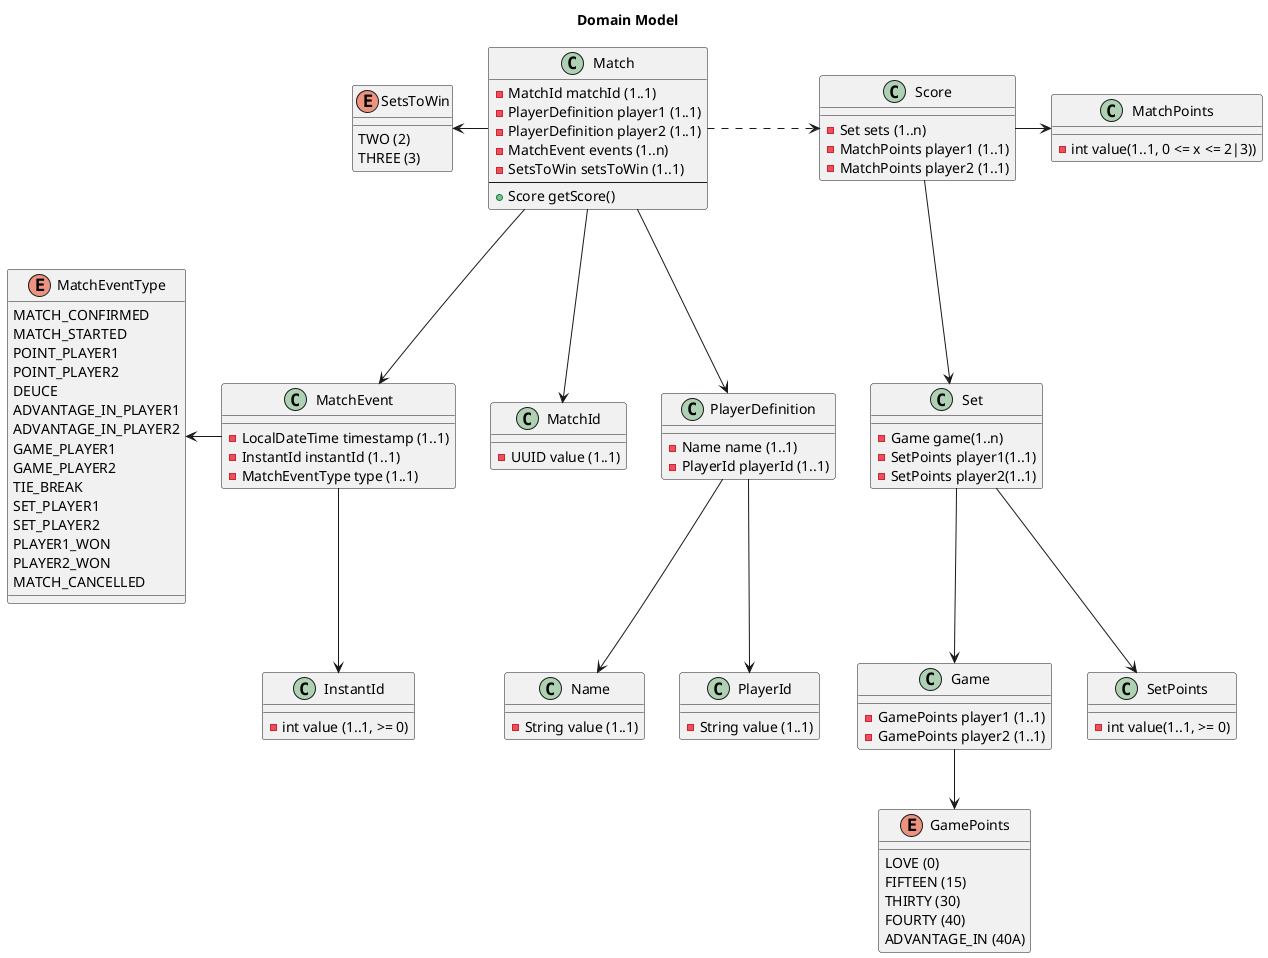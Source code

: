 @startuml

title Domain Model

class Match {
  -MatchId matchId (1..1)
  -PlayerDefinition player1 (1..1)
  -PlayerDefinition player2 (1..1)
  -MatchEvent events (1..n)
  -SetsToWin setsToWin (1..1)
  --
  +Score getScore()
}

class MatchId {
    -UUID value (1..1)
}

enum SetsToWin {
    TWO (2)
    THREE (3)
}

class MatchEvent {
    -LocalDateTime timestamp (1..1)
    -InstantId instantId (1..1)
    -MatchEventType type (1..1)
}

enum MatchEventType {
    MATCH_CONFIRMED
    MATCH_STARTED
    POINT_PLAYER1
    POINT_PLAYER2
    DEUCE
    ADVANTAGE_IN_PLAYER1
    ADVANTAGE_IN_PLAYER2
    GAME_PLAYER1
    GAME_PLAYER2
    TIE_BREAK
    SET_PLAYER1
    SET_PLAYER2
    PLAYER1_WON
    PLAYER2_WON
    MATCH_CANCELLED
}

class Score {
    -Set sets (1..n)
    -MatchPoints player1 (1..1)
    -MatchPoints player2 (1..1)
}

class MatchPoints {
    -int value(1..1, 0 <= x <= 2|3))
}

class Game {
    -GamePoints player1 (1..1)
    -GamePoints player2 (1..1)
}

enum GamePoints {
    LOVE (0)
    FIFTEEN (15)
    THIRTY (30)
    FOURTY (40)
    ADVANTAGE_IN (40A)
}

class Set {
    -Game game(1..n)
    -SetPoints player1(1..1)
    -SetPoints player2(1..1)
}

class SetPoints {
    -int value(1..1, >= 0)
}

class PlayerDefinition {
    -Name name (1..1)
    -PlayerId playerId (1..1)
}

class Name {
    -String value (1..1)
}

class PlayerId {
    -String value (1..1)
}

class InstantId {
    -int value (1..1, >= 0)
}

Match -down-> MatchId
Match -down-> MatchEvent
Match -left-> SetsToWin
MatchEvent -left-> MatchEventType
MatchEvent -down-> InstantId

Match .right-> Score
Score -down-> Set
Score -right-> MatchPoints
Set -down-> Game
Set -down-> SetPoints
Game -down-> GamePoints

Match -down-> PlayerDefinition
PlayerDefinition -down-> Name
PlayerDefinition -down-> PlayerId
@enduml
